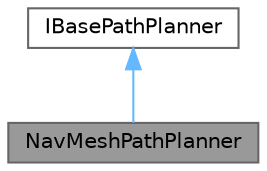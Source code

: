 digraph "NavMeshPathPlanner"
{
 // LATEX_PDF_SIZE
  bgcolor="transparent";
  edge [fontname=Helvetica,fontsize=10,labelfontname=Helvetica,labelfontsize=10];
  node [fontname=Helvetica,fontsize=10,shape=box,height=0.2,width=0.4];
  Node1 [id="Node000001",label="NavMeshPathPlanner",height=0.2,width=0.4,color="gray40", fillcolor="grey60", style="filled", fontcolor="black",tooltip="Concrete class for path planning Uses UnityEngine.AI.NavMeshAgent for all calculations."];
  Node2 -> Node1 [id="edge1_Node000001_Node000002",dir="back",color="steelblue1",style="solid",tooltip=" "];
  Node2 [id="Node000002",label="IBasePathPlanner",height=0.2,width=0.4,color="gray40", fillcolor="white", style="filled",URL="$interface_i_base_path_planner.html",tooltip="Defines interface for path planning algorithm of agent."];
}
